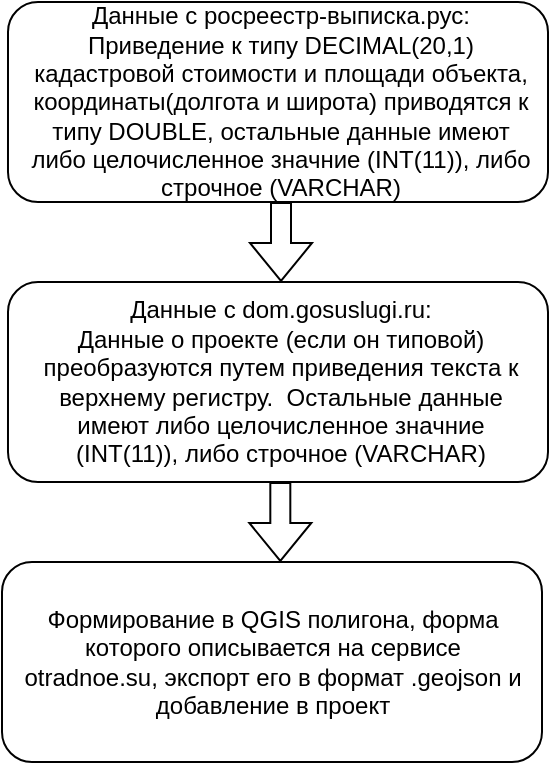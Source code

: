 <mxfile version="24.6.5" type="device">
  <diagram name="Страница — 1" id="jI5G2MUnGm7V8DGCrErb">
    <mxGraphModel dx="1660" dy="518" grid="1" gridSize="10" guides="1" tooltips="1" connect="1" arrows="1" fold="1" page="1" pageScale="1" pageWidth="827" pageHeight="1169" math="0" shadow="0">
      <root>
        <mxCell id="0" />
        <mxCell id="1" parent="0" />
        <mxCell id="CMKljheIKp0z-z1IOWwI-1" value="" style="rounded=1;whiteSpace=wrap;html=1;" vertex="1" parent="1">
          <mxGeometry x="-410" y="50" width="270" height="100" as="geometry" />
        </mxCell>
        <mxCell id="CMKljheIKp0z-z1IOWwI-2" value="Данные с росреестр-выписка.рус:&lt;div&gt;Приведение к типу DECIMAL(20,1) кадастровой стоимости и площади объекта, координаты(долгота и широта) приводятся к типу DOUBLE, остальные данные имеют либо целочисленное значние (INT(11)), либо строчное (VARCHAR)&lt;/div&gt;" style="text;html=1;align=center;verticalAlign=middle;whiteSpace=wrap;rounded=0;" vertex="1" parent="1">
          <mxGeometry x="-401" y="50" width="255" height="100" as="geometry" />
        </mxCell>
        <mxCell id="CMKljheIKp0z-z1IOWwI-3" value="" style="rounded=1;whiteSpace=wrap;html=1;" vertex="1" parent="1">
          <mxGeometry x="-410" y="190" width="270" height="100" as="geometry" />
        </mxCell>
        <mxCell id="CMKljheIKp0z-z1IOWwI-4" value="Данные с dom.gosuslugi.ru:&lt;div&gt;Данные о проекте (если он типовой) преобразуются путем приведения текста к верхнему регистру.&amp;nbsp;&lt;span style=&quot;background-color: initial;&quot;&gt;&amp;nbsp;О&lt;/span&gt;&lt;span style=&quot;background-color: initial;&quot;&gt;стальные данные имеют либо целочисленное значние (INT(11)), либо строчное (VARCHAR)&lt;/span&gt;&lt;/div&gt;" style="text;html=1;align=center;verticalAlign=middle;whiteSpace=wrap;rounded=0;" vertex="1" parent="1">
          <mxGeometry x="-401" y="190" width="255" height="100" as="geometry" />
        </mxCell>
        <mxCell id="CMKljheIKp0z-z1IOWwI-5" value="" style="rounded=1;whiteSpace=wrap;html=1;" vertex="1" parent="1">
          <mxGeometry x="-413" y="330" width="270" height="100" as="geometry" />
        </mxCell>
        <mxCell id="CMKljheIKp0z-z1IOWwI-6" value="Формирование в QGIS полигона, форма которого описывается на сервисе otradnoe.su, экспорт его в формат .geojson и добавление в проект" style="text;html=1;align=center;verticalAlign=middle;whiteSpace=wrap;rounded=0;" vertex="1" parent="1">
          <mxGeometry x="-405.5" y="330" width="255" height="100" as="geometry" />
        </mxCell>
        <mxCell id="CMKljheIKp0z-z1IOWwI-7" value="" style="shape=flexArrow;endArrow=classic;html=1;rounded=0;exitX=0.5;exitY=1;exitDx=0;exitDy=0;entryX=0.5;entryY=0;entryDx=0;entryDy=0;" edge="1" parent="1" source="CMKljheIKp0z-z1IOWwI-2" target="CMKljheIKp0z-z1IOWwI-4">
          <mxGeometry width="50" height="50" relative="1" as="geometry">
            <mxPoint x="-130" y="190" as="sourcePoint" />
            <mxPoint x="-80" y="140" as="targetPoint" />
          </mxGeometry>
        </mxCell>
        <mxCell id="CMKljheIKp0z-z1IOWwI-9" value="" style="shape=flexArrow;endArrow=classic;html=1;rounded=0;exitX=0.5;exitY=1;exitDx=0;exitDy=0;entryX=0.5;entryY=0;entryDx=0;entryDy=0;" edge="1" parent="1">
          <mxGeometry width="50" height="50" relative="1" as="geometry">
            <mxPoint x="-273.84" y="290" as="sourcePoint" />
            <mxPoint x="-273.84" y="330" as="targetPoint" />
          </mxGeometry>
        </mxCell>
      </root>
    </mxGraphModel>
  </diagram>
</mxfile>
